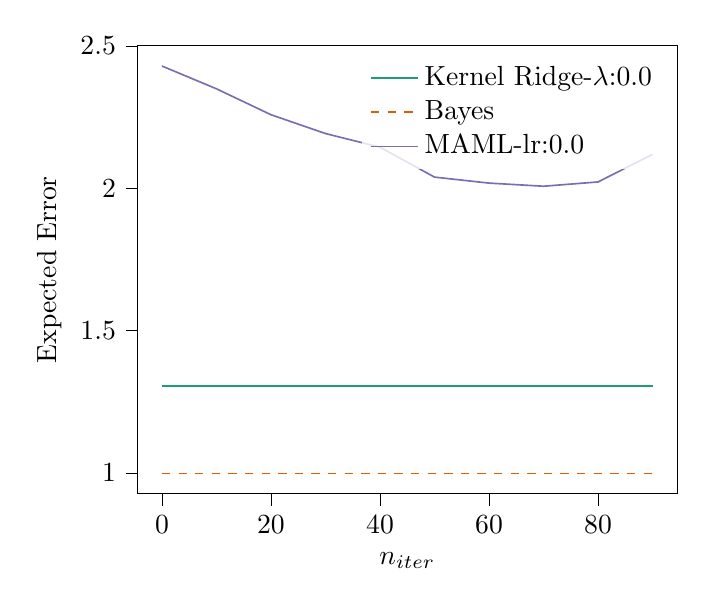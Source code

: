 % This file was created with tikzplotlib v0.10.1.
\begin{tikzpicture}

\definecolor{chocolate217952}{RGB}{217,95,2}
\definecolor{darkcyan27158119}{RGB}{27,158,119}
\definecolor{darkgray176}{RGB}{176,176,176}
\definecolor{lightslategray117112179}{RGB}{117,112,179}

\begin{axis}[
legend cell align={left},
legend style={fill opacity=0.8, draw opacity=1, text opacity=1, draw=none},
tick align=outside,
tick pos=left,
x grid style={darkgray176},
xlabel={\(\displaystyle n_{iter}\)},
xmin=-4.5, xmax=94.5,
xtick style={color=black},
y grid style={darkgray176},
ylabel={Expected Error},
ymin=0.927, ymax=2.501,
ytick style={color=black}
]
\addplot [semithick, darkcyan27158119]
table {%
0 1.306
10 1.306
20 1.306
30 1.306
40 1.306
50 1.306
60 1.306
70 1.306
80 1.306
90 1.306
};
\addlegendentry{Kernel Ridge-$\lambda$:0.0}
\addplot [semithick, chocolate217952, dashed]
table {%
0 0.999
10 0.999
20 0.999
30 0.999
40 0.999
50 0.999
60 0.999
70 0.999
80 0.999
90 0.999
};
\addlegendentry{Bayes}
\addplot [semithick, lightslategray117112179]
table {%
0 2.429
10 2.349
20 2.258
30 2.192
40 2.144
50 2.039
60 2.018
70 2.007
80 2.022
90 2.119
};
\addlegendentry{MAML-lr:0.0}
\end{axis}

\end{tikzpicture}
